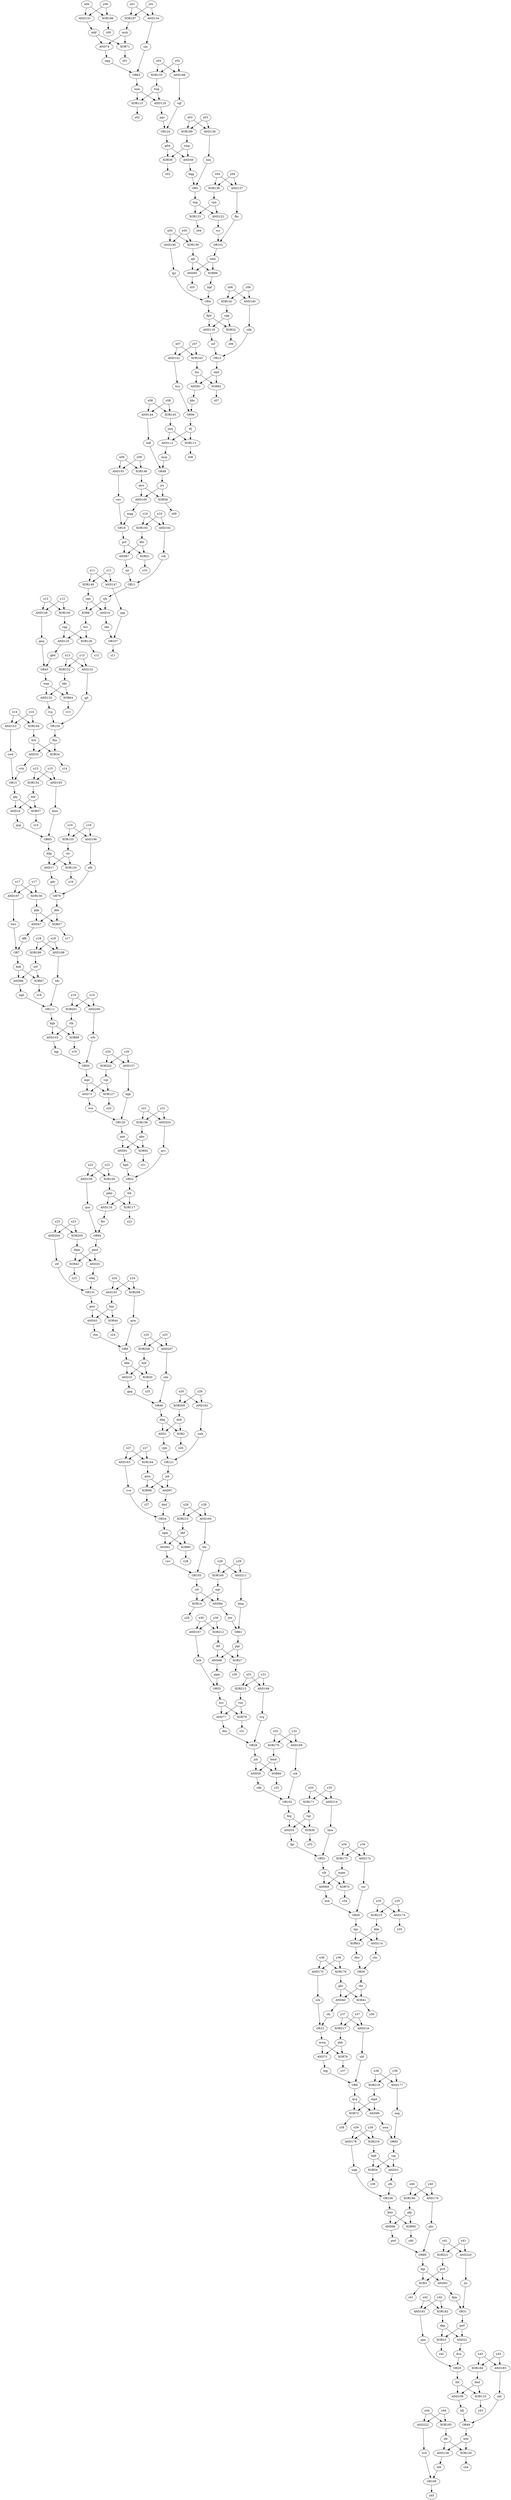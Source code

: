 digraph G {
    bbg -> AND1
    dnb -> AND1
    AND1 -> vpb
    bbg -> XOR2
    dnb -> XOR2
    XOR2 -> z26
    bjp -> XOR3
    pvd -> XOR3
    XOR3 -> z41
    bpf -> OR4
    qjc -> OR4
    OR4 -> fgw
    bqg -> OR5
    hwj -> OR5
    OR5 -> wjg
    bqj -> OR6
    shf -> OR6
    OR6 -> qvq
    bwr -> OR7
    dfh -> OR7
    OR7 -> knk
    cgn -> XOR8
    cjh -> XOR8
    XOR8 -> hcc
    chn -> OR9
    qcw -> OR9
    OR9 -> dfm
    cjh -> AND10
    cgn -> AND10
    AND10 -> skn
    cjv -> OR11
    rck -> OR11
    OR11 -> cjh
    crk -> OR12
    cfs -> OR12
    OR12 -> mwg
    csf -> OR13
    vdb -> OR13
    OR13 -> nhd
    ctt -> XOR14
    nqr -> XOR14
    XOR14 -> z29
    cwd -> OR15
    vvb -> OR15
    OR15 -> gbj
    cwr -> OR16
    mqg -> OR16
    OR16 -> pcf
    ddg -> AND17
    vjv -> AND17
    AND17 -> gdv
    ddr -> AND18
    gbj -> AND18
    AND18 -> qcp
    dfm -> AND19
    hnf -> AND19
    AND19 -> gpg
    dfm -> XOR20
    hnf -> XOR20
    XOR20 -> z25
    dhr -> XOR21
    pcf -> XOR21
    XOR21 -> z10
    dkp -> AND22
    qwf -> AND22
    AND22 -> dvn
    dkp -> XOR23
    qwf -> XOR23
    XOR23 -> z42
    dmf -> OR24
    rvw -> OR24
    OR24 -> ngm
    dqm -> AND25
    gmd -> AND25
    AND25 -> wkq
    dsb -> OR26
    rnr -> OR26
    OR26 -> tgs
    dtf -> XOR27
    pgr -> XOR27
    XOR27 -> z30
    dtn -> OR28
    tvq -> OR28
    OR28 -> jsb
    dvn -> OR29
    jqm -> OR29
    OR29 -> tbt
    fdw -> OR30
    chc -> OR30
    OR30 -> tht
    fgm -> OR31
    jts -> OR31
    OR31 -> qwf
    fgw -> XOR32
    vgg -> XOR32
    XOR32 -> z06
    fhn -> AND33
    fcw -> AND33
    AND33 -> vvb
    fhn -> XOR34
    fcw -> XOR34
    XOR34 -> z14
    fmj -> AND35
    vgr -> AND35
    AND35 -> fgr
    fmj -> XOR36
    vgr -> XOR36
    XOR36 -> z33
    gbj -> XOR37
    ddr -> XOR37
    XOR37 -> z15
    gdw -> AND38
    smg -> AND38
    AND38 -> bqg
    gdw -> XOR39
    smg -> XOR39
    XOR39 -> z03
    ghv -> AND40
    tht -> AND40
    AND40 -> cfs
    ghv -> XOR41
    tht -> XOR41
    XOR41 -> z36
    gmd -> XOR42
    dqm -> XOR42
    XOR42 -> z23
    gmr -> AND43
    hqc -> AND43
    AND43 -> chn
    gmr -> XOR44
    hqc -> XOR44
    XOR44 -> z24
    gnq -> OR45
    gbd -> OR45
    OR45 -> wqn
    gpg -> OR46
    sdn -> OR46
    OR46 -> bbg
    gqk -> AND47
    jkm -> AND47
    AND47 -> dfh
    hdf -> OR48
    mcp -> OR48
    OR48 -> jrs
    hfj -> OR49
    cbt -> OR49
    OR49 -> wbr
    hgj -> OR50
    wfc -> OR50
    OR50 -> mpr
    hhw -> OR51
    fgr -> OR51
    OR51 -> vjb
    hph -> OR52
    qvc -> OR52
    OR52 -> tth
    hqb -> AND53
    vjg -> AND53
    AND53 -> sfh
    hqb -> XOR54
    vjg -> XOR54
    XOR54 -> z39
    hsh -> OR55
    ppm -> OR55
    OR55 -> ncs
    hvc -> OR56
    bhc -> OR56
    OR56 -> tfj
    jkm -> XOR57
    gqk -> XOR57
    XOR57 -> z17
    jrs -> XOR58
    qws -> XOR58
    XOR58 -> z09
    jsb -> AND59
    bmd -> AND59
    AND59 -> rdk
    jsb -> XOR60
    bmd -> XOR60
    XOR60 -> z32
    jtw -> OR61
    bmp -> OR61
    OR61 -> pgr
    khf -> AND62
    ngm -> AND62
    AND62 -> rwv
    khk -> XOR63
    tgs -> XOR63
    XOR63 -> fdw
    kks -> XOR64
    wqn -> XOR64
    XOR64 -> z13
    kmn -> OR65
    qcp -> OR65
    OR65 -> ddg
    kmr -> AND66
    pkj -> AND66
    AND66 -> gwf
    knk -> XOR67
    ntf -> XOR67
    XOR67 -> z18
    kqb -> XOR68
    rtb -> XOR68
    XOR68 -> z19
    mgm -> AND69
    vjb -> AND69
    AND69 -> dsb
    mgm -> XOR70
    vjb -> XOR70
    XOR70 -> z34
    mkf -> XOR71
    msh -> XOR71
    XOR71 -> z01
    mpd -> XOR72
    qvq -> XOR72
    XOR72 -> z38
    mpr -> AND73
    vqs -> AND73
    AND73 -> wcr
    msh -> AND74
    mkf -> AND74
    AND74 -> nqq
    mwg -> AND75
    pbh -> AND75
    AND75 -> bqj
    mwg -> XOR76
    pbh -> XOR76
    XOR76 -> z37
    ncs -> AND77
    vnn -> AND77
    AND77 -> dtn
    ncs -> XOR78
    vnn -> XOR78
    XOR78 -> z31
    nfb -> OR79
    gdv -> OR79
    OR79 -> jkm
    ngm -> XOR80
    khf -> XOR80
    XOR80 -> z28
    nhd -> AND81
    fns -> AND81
    AND81 -> bhc
    nhd -> XOR82
    fns -> XOR82
    XOR82 -> z07
    nqq -> OR83
    cjn -> OR83
    OR83 -> tnm
    nqr -> AND84
    ctt -> AND84
    AND84 -> jtw
    nsg -> OR85
    nwn -> OR85
    OR85 -> vjg
    ntf -> AND86
    knk -> AND86
    AND86 -> ngh
    pcf -> AND87
    dhr -> AND87
    AND87 -> cjv
    pgr -> AND88
    dtf -> AND88
    AND88 -> ppm
    phv -> OR89
    gwf -> OR89
    OR89 -> bjp
    pkj -> XOR90
    kmr -> XOR90
    XOR90 -> z40
    ppn -> AND91
    qbn -> AND91
    AND91 -> hph
    ppn -> XOR92
    qbn -> XOR92
    XOR92 -> z21
    pvd -> AND93
    bjp -> AND93
    AND93 -> fgm
    qcn -> OR94
    fhv -> OR94
    OR94 -> gmd
    qfs -> AND95
    whh -> AND95
    AND95 -> z05
    qfs -> XOR96
    whh -> XOR96
    XOR96 -> bpf
    qmn -> AND97
    jsh -> AND97
    AND97 -> dmf
    qmn -> XOR98
    jsh -> XOR98
    XOR98 -> z27
    qvq -> AND99
    mpd -> AND99
    AND99 -> nwn
    qws -> AND100
    jrs -> AND100
    AND100 -> mqg
    rcr -> OR101
    fkc -> OR101
    OR101 -> whh
    rdk -> OR102
    csk -> OR102
    OR102 -> fmj
    rtb -> AND103
    kqb -> AND103
    AND103 -> hgj
    rvp -> OR104
    qjt -> OR104
    OR104 -> fhn
    rwv -> OR105
    tfn -> OR105
    OR105 -> ctt
    sfh -> OR106
    wgk -> OR106
    OR106 -> kmr
    skn -> OR107
    spp -> OR107
    OR107 -> z11
    svd -> OR108
    nfd -> OR108
    OR108 -> z45
    tbt -> AND109
    bhd -> AND109
    AND109 -> hfj
    tbt -> XOR110
    bhd -> XOR110
    XOR110 -> z43
    tdv -> OR111
    ngh -> OR111
    OR111 -> kqb
    tfj -> AND112
    jwq -> AND112
    AND112 -> mcp
    tfj -> XOR113
    jwq -> XOR113
    XOR113 -> z08
    tgs -> AND114
    khk -> AND114
    AND114 -> chc
    tnm -> XOR115
    twg -> XOR115
    XOR115 -> z02
    tth -> AND116
    pdm -> AND116
    AND116 -> fhv
    tth -> XOR117
    pdm -> XOR117
    XOR117 -> z22
    twg -> AND118
    tnm -> AND118
    AND118 -> pqv
    vgg -> AND119
    fgw -> AND119
    AND119 -> csf
    vjv -> XOR120
    ddg -> XOR120
    XOR120 -> z16
    vpb -> OR121
    swb -> OR121
    OR121 -> jsh
    vpn -> AND122
    wjg -> AND122
    AND122 -> rcr
    vpn -> XOR123
    wjg -> XOR123
    XOR123 -> z04
    vqf -> OR124
    pqv -> OR124
    OR124 -> gdw
    vqg -> AND125
    hcc -> AND125
    AND125 -> gbd
    vqg -> XOR126
    hcc -> XOR126
    XOR126 -> z12
    vqs -> XOR127
    mpr -> XOR127
    XOR127 -> z20
    wbr -> AND128
    dfr -> AND128
    AND128 -> nfd
    wbr -> XOR129
    dfr -> XOR129
    XOR129 -> z44
    wcr -> OR130
    bgk -> OR130
    OR130 -> ppn
    wkq -> OR131
    stf -> OR131
    OR131 -> gmr
    wqn -> AND132
    kks -> AND132
    AND132 -> rvp
    x00 -> AND133
    y00 -> AND133
    AND133 -> mkf
    x01 -> AND134
    y01 -> AND134
    AND134 -> cjn
    x02 -> XOR135
    y02 -> XOR135
    XOR135 -> twg
    x03 -> AND136
    y03 -> AND136
    AND136 -> hwj
    x04 -> AND137
    y04 -> AND137
    AND137 -> fkc
    x04 -> XOR138
    y04 -> XOR138
    XOR138 -> vpn
    x05 -> XOR139
    y05 -> XOR139
    XOR139 -> qfs
    x06 -> AND140
    y06 -> AND140
    AND140 -> vdb
    x06 -> XOR141
    y06 -> XOR141
    XOR141 -> vgg
    x07 -> AND142
    y07 -> AND142
    AND142 -> hvc
    x07 -> XOR143
    y07 -> XOR143
    XOR143 -> fns
    x08 -> AND144
    y08 -> AND144
    AND144 -> hdf
    x08 -> XOR145
    y08 -> XOR145
    XOR145 -> jwq
    x09 -> XOR146
    y09 -> XOR146
    XOR146 -> qws
    x11 -> AND147
    y11 -> AND147
    AND147 -> spp
    x11 -> XOR148
    y11 -> XOR148
    XOR148 -> cgn
    x12 -> AND149
    y12 -> AND149
    AND149 -> gnq
    x12 -> XOR150
    y12 -> XOR150
    XOR150 -> vqg
    x13 -> AND151
    y13 -> AND151
    AND151 -> qjt
    x13 -> XOR152
    y13 -> XOR152
    XOR152 -> kks
    x14 -> AND153
    y14 -> AND153
    AND153 -> cwd
    x15 -> XOR154
    y15 -> XOR154
    XOR154 -> ddr
    x16 -> XOR155
    y16 -> XOR155
    XOR155 -> vjv
    x17 -> XOR156
    y17 -> XOR156
    XOR156 -> gqk
    x20 -> AND157
    y20 -> AND157
    AND157 -> bgk
    x21 -> XOR158
    y21 -> XOR158
    XOR158 -> qbn
    x22 -> AND159
    y22 -> AND159
    AND159 -> qcn
    x22 -> XOR160
    y22 -> XOR160
    XOR160 -> pdm
    x24 -> AND161
    y24 -> AND161
    AND161 -> hqc
    x26 -> AND162
    y26 -> AND162
    AND162 -> swb
    x27 -> AND163
    y27 -> AND163
    AND163 -> rvw
    x27 -> XOR164
    y27 -> XOR164
    XOR164 -> qmn
    x28 -> AND165
    y28 -> AND165
    AND165 -> tfn
    x29 -> XOR166
    y29 -> XOR166
    XOR166 -> nqr
    x30 -> AND167
    y30 -> AND167
    AND167 -> hsh
    x31 -> AND168
    y31 -> AND168
    AND168 -> tvq
    x32 -> AND169
    y32 -> AND169
    AND169 -> csk
    x32 -> XOR170
    y32 -> XOR170
    XOR170 -> bmd
    x33 -> XOR171
    y33 -> XOR171
    XOR171 -> vgr
    x34 -> AND172
    y34 -> AND172
    AND172 -> rnr
    x34 -> XOR173
    y34 -> XOR173
    XOR173 -> mgm
    x35 -> AND174
    y35 -> AND174
    AND174 -> z35
    x36 -> AND175
    y36 -> AND175
    AND175 -> crk
    x36 -> XOR176
    y36 -> XOR176
    XOR176 -> ghv
    x38 -> AND177
    y38 -> AND177
    AND177 -> nsg
    x39 -> AND178
    y39 -> AND178
    AND178 -> wgk
    x40 -> AND179
    y40 -> AND179
    AND179 -> phv
    x40 -> XOR180
    y40 -> XOR180
    XOR180 -> pkj
    x42 -> AND181
    y42 -> AND181
    AND181 -> jqm
    x42 -> XOR182
    y42 -> XOR182
    XOR182 -> dkp
    x43 -> AND183
    y43 -> AND183
    AND183 -> cbt
    x43 -> XOR184
    y43 -> XOR184
    XOR184 -> bhd
    x44 -> XOR185
    y44 -> XOR185
    XOR185 -> dfr
    y00 -> XOR186
    x00 -> XOR186
    XOR186 -> z00
    y01 -> XOR187
    x01 -> XOR187
    XOR187 -> msh
    y02 -> AND188
    x02 -> AND188
    AND188 -> vqf
    y03 -> XOR189
    x03 -> XOR189
    XOR189 -> smg
    y05 -> AND190
    x05 -> AND190
    AND190 -> qjc
    y09 -> AND191
    x09 -> AND191
    AND191 -> cwr
    y10 -> AND192
    x10 -> AND192
    AND192 -> rck
    y10 -> XOR193
    x10 -> XOR193
    XOR193 -> dhr
    y14 -> XOR194
    x14 -> XOR194
    XOR194 -> fcw
    y15 -> AND195
    x15 -> AND195
    AND195 -> kmn
    y16 -> AND196
    x16 -> AND196
    AND196 -> nfb
    y17 -> AND197
    x17 -> AND197
    AND197 -> bwr
    y18 -> AND198
    x18 -> AND198
    AND198 -> tdv
    y18 -> XOR199
    x18 -> XOR199
    XOR199 -> ntf
    y19 -> AND200
    x19 -> AND200
    AND200 -> wfc
    y19 -> XOR201
    x19 -> XOR201
    XOR201 -> rtb
    y20 -> XOR202
    x20 -> XOR202
    XOR202 -> vqs
    y21 -> AND203
    x21 -> AND203
    AND203 -> qvc
    y23 -> AND204
    x23 -> AND204
    AND204 -> stf
    y23 -> XOR205
    x23 -> XOR205
    XOR205 -> dqm
    y24 -> XOR206
    x24 -> XOR206
    XOR206 -> qcw
    y25 -> AND207
    x25 -> AND207
    AND207 -> sdn
    y25 -> XOR208
    x25 -> XOR208
    XOR208 -> hnf
    y26 -> XOR209
    x26 -> XOR209
    XOR209 -> dnb
    y28 -> XOR210
    x28 -> XOR210
    XOR210 -> khf
    y29 -> AND211
    x29 -> AND211
    AND211 -> bmp
    y30 -> XOR212
    x30 -> XOR212
    XOR212 -> dtf
    y31 -> XOR213
    x31 -> XOR213
    XOR213 -> vnn
    y33 -> AND214
    x33 -> AND214
    AND214 -> hhw
    y35 -> XOR215
    x35 -> XOR215
    XOR215 -> khk
    y37 -> AND216
    x37 -> AND216
    AND216 -> shf
    y37 -> XOR217
    x37 -> XOR217
    XOR217 -> pbh
    y38 -> XOR218
    x38 -> XOR218
    XOR218 -> mpd
    y39 -> XOR219
    x39 -> XOR219
    XOR219 -> hqb
    y41 -> AND220
    x41 -> AND220
    AND220 -> jts
    y41 -> XOR221
    x41 -> XOR221
    XOR221 -> pvd
    y44 -> AND222
    x44 -> AND222
    AND222 -> svd
}
